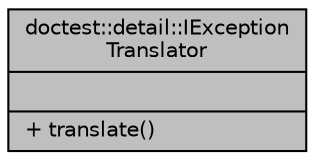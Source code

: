 digraph "doctest::detail::IExceptionTranslator"
{
 // LATEX_PDF_SIZE
  edge [fontname="Helvetica",fontsize="10",labelfontname="Helvetica",labelfontsize="10"];
  node [fontname="Helvetica",fontsize="10",shape=record];
  Node1 [label="{doctest::detail::IException\lTranslator\n||+ translate()\l}",height=0.2,width=0.4,color="black", fillcolor="grey75", style="filled", fontcolor="black",tooltip=" "];
}
